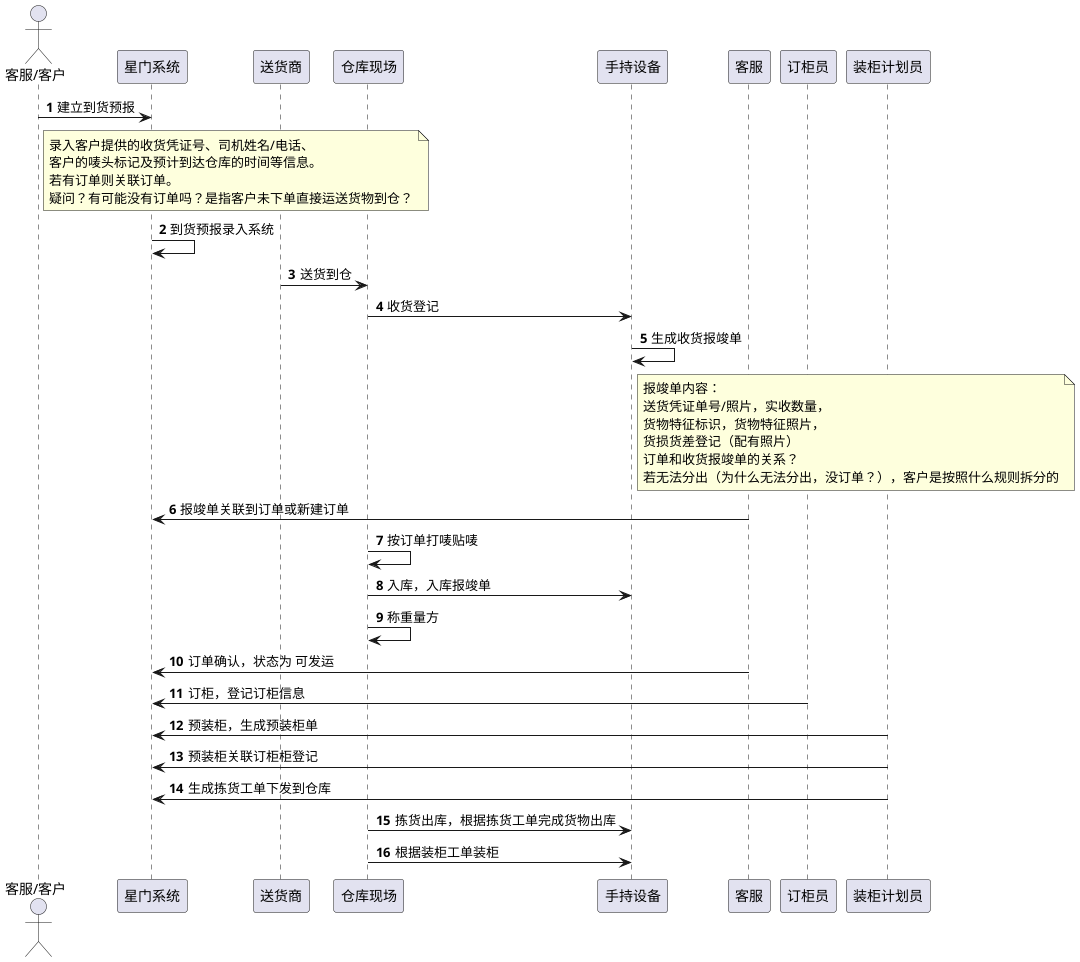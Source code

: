 @startuml

autonumber

actor "客服/客户" as user 

participant "星门系统" as star

participant "送货商" as deliver

participant "仓库现场" as house

participant "手持设备" as hand

participant "客服" as service

participant "订柜员" as clerk

participant "装柜计划员" as plan


user -> star : 建立到货预报
note right of user : 录入客户提供的收货凭证号、司机姓名/电话、 \n客户的唛头标记及预计到达仓库的时间等信息。\n若有订单则关联订单。\n疑问？有可能没有订单吗？是指客户未下单直接运送货物到仓？

star -> star : 到货预报录入系统

deliver -> house : 送货到仓

house -> hand : 收货登记

hand -> hand : 生成收货报竣单
note right of hand : 报竣单内容：\n送货凭证单号/照片，实收数量， \n货物特征标识，货物特征照片，\n货损货差登记（配有照片）\n订单和收货报竣单的关系？\n若无法分出（为什么无法分出，没订单？），客户是按照什么规则拆分的

service -> star : 报竣单关联到订单或新建订单

house -> house : 按订单打唛贴唛

house -> hand : 入库，入库报竣单

house -> house : 称重量方

service -> star : 订单确认，状态为 可发运

clerk -> star : 订柜，登记订柜信息

plan -> star : 预装柜，生成预装柜单

plan -> star : 预装柜关联订柜柜登记

plan -> star : 生成拣货工单下发到仓库

house -> hand : 拣货出库，根据拣货工单完成货物出库

house -> hand : 根据装柜工单装柜



@enduml